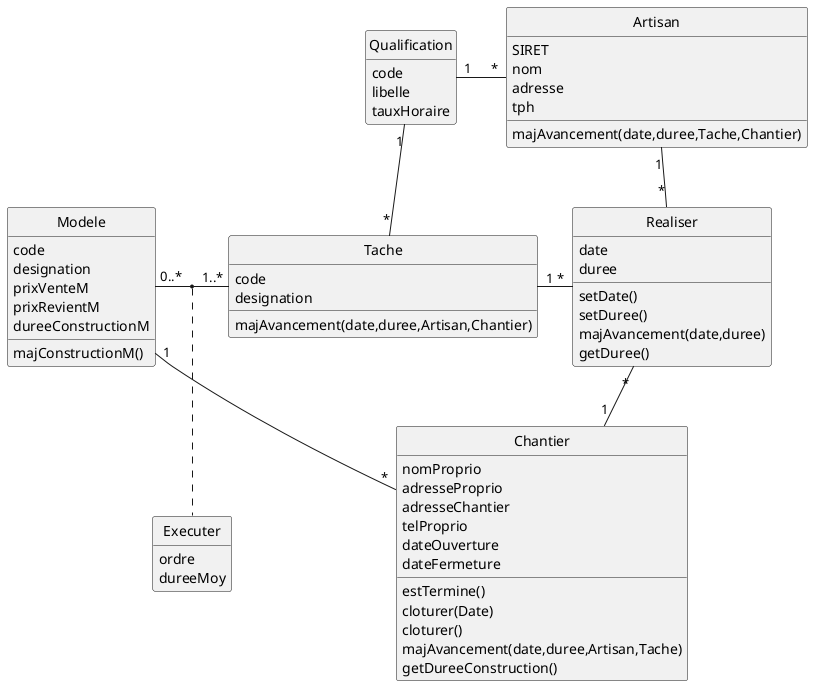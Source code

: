 @startuml

hide circle
hide empty methods

'------ Classes Métiers

class Qualification {
  code
  libelle
  tauxHoraire
}

class Artisan {
  SIRET
  nom
  adresse
  tph
  majAvancement(date,duree,Tache,Chantier)

}

class Tache {
  code
  designation
  majAvancement(date,duree,Artisan,Chantier)
}

class Chantier {
  nomProprio
  adresseProprio
  adresseChantier
  telProprio
  dateOuverture
  dateFermeture
  
  estTermine()
  cloturer(Date)
  cloturer()
  'SetDateFermeture(Date)
  majAvancement(date,duree,Artisan,Tache)
  getDureeConstruction()
}

class Modele {
  code
  designation
  prixVenteM
  prixRevientM
  dureeConstructionM
  majConstructionM()
}

'------ Classes Associations

class Realiser {
  date
  duree
  setDate()
  setDuree()
  majAvancement(date,duree)
  getDuree()
}

class Executer {
  ordre
  dureeMoy
}

'------ Associations

Realiser "*" -up- "1" Artisan
Realiser "*" -down- "1" Chantier
Realiser "*" -left- "1" Tache
Tache "*" -up- "1" Qualification
Qualification "1" - "*" Artisan
Modele "0..*" - "1..*" Tache
Modele "1" -down- "*" Chantier

(Tache, Modele) .. Executer

'Main -left-> "*" Artisan
'Main - "*" Chantier
'Main - "*" Modele

@enduml